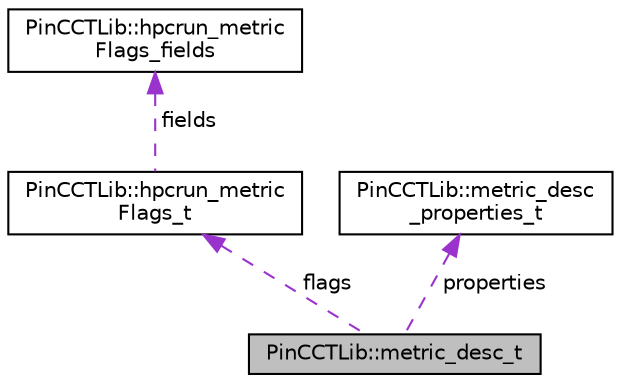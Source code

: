 digraph "PinCCTLib::metric_desc_t"
{
 // INTERACTIVE_SVG=YES
  edge [fontname="Helvetica",fontsize="10",labelfontname="Helvetica",labelfontsize="10"];
  node [fontname="Helvetica",fontsize="10",shape=record];
  Node1 [label="PinCCTLib::metric_desc_t",height=0.2,width=0.4,color="black", fillcolor="grey75", style="filled" fontcolor="black"];
  Node2 -> Node1 [dir="back",color="darkorchid3",fontsize="10",style="dashed",label=" flags" ,fontname="Helvetica"];
  Node2 [label="PinCCTLib::hpcrun_metric\lFlags_t",height=0.2,width=0.4,color="black", fillcolor="white", style="filled",URL="$unionPinCCTLib_1_1hpcrun__metricFlags__t.html"];
  Node3 -> Node2 [dir="back",color="darkorchid3",fontsize="10",style="dashed",label=" fields" ,fontname="Helvetica"];
  Node3 [label="PinCCTLib::hpcrun_metric\lFlags_fields",height=0.2,width=0.4,color="black", fillcolor="white", style="filled",URL="$structPinCCTLib_1_1hpcrun__metricFlags__fields.html"];
  Node4 -> Node1 [dir="back",color="darkorchid3",fontsize="10",style="dashed",label=" properties" ,fontname="Helvetica"];
  Node4 [label="PinCCTLib::metric_desc\l_properties_t",height=0.2,width=0.4,color="black", fillcolor="white", style="filled",URL="$structPinCCTLib_1_1metric__desc__properties__t.html"];
}
